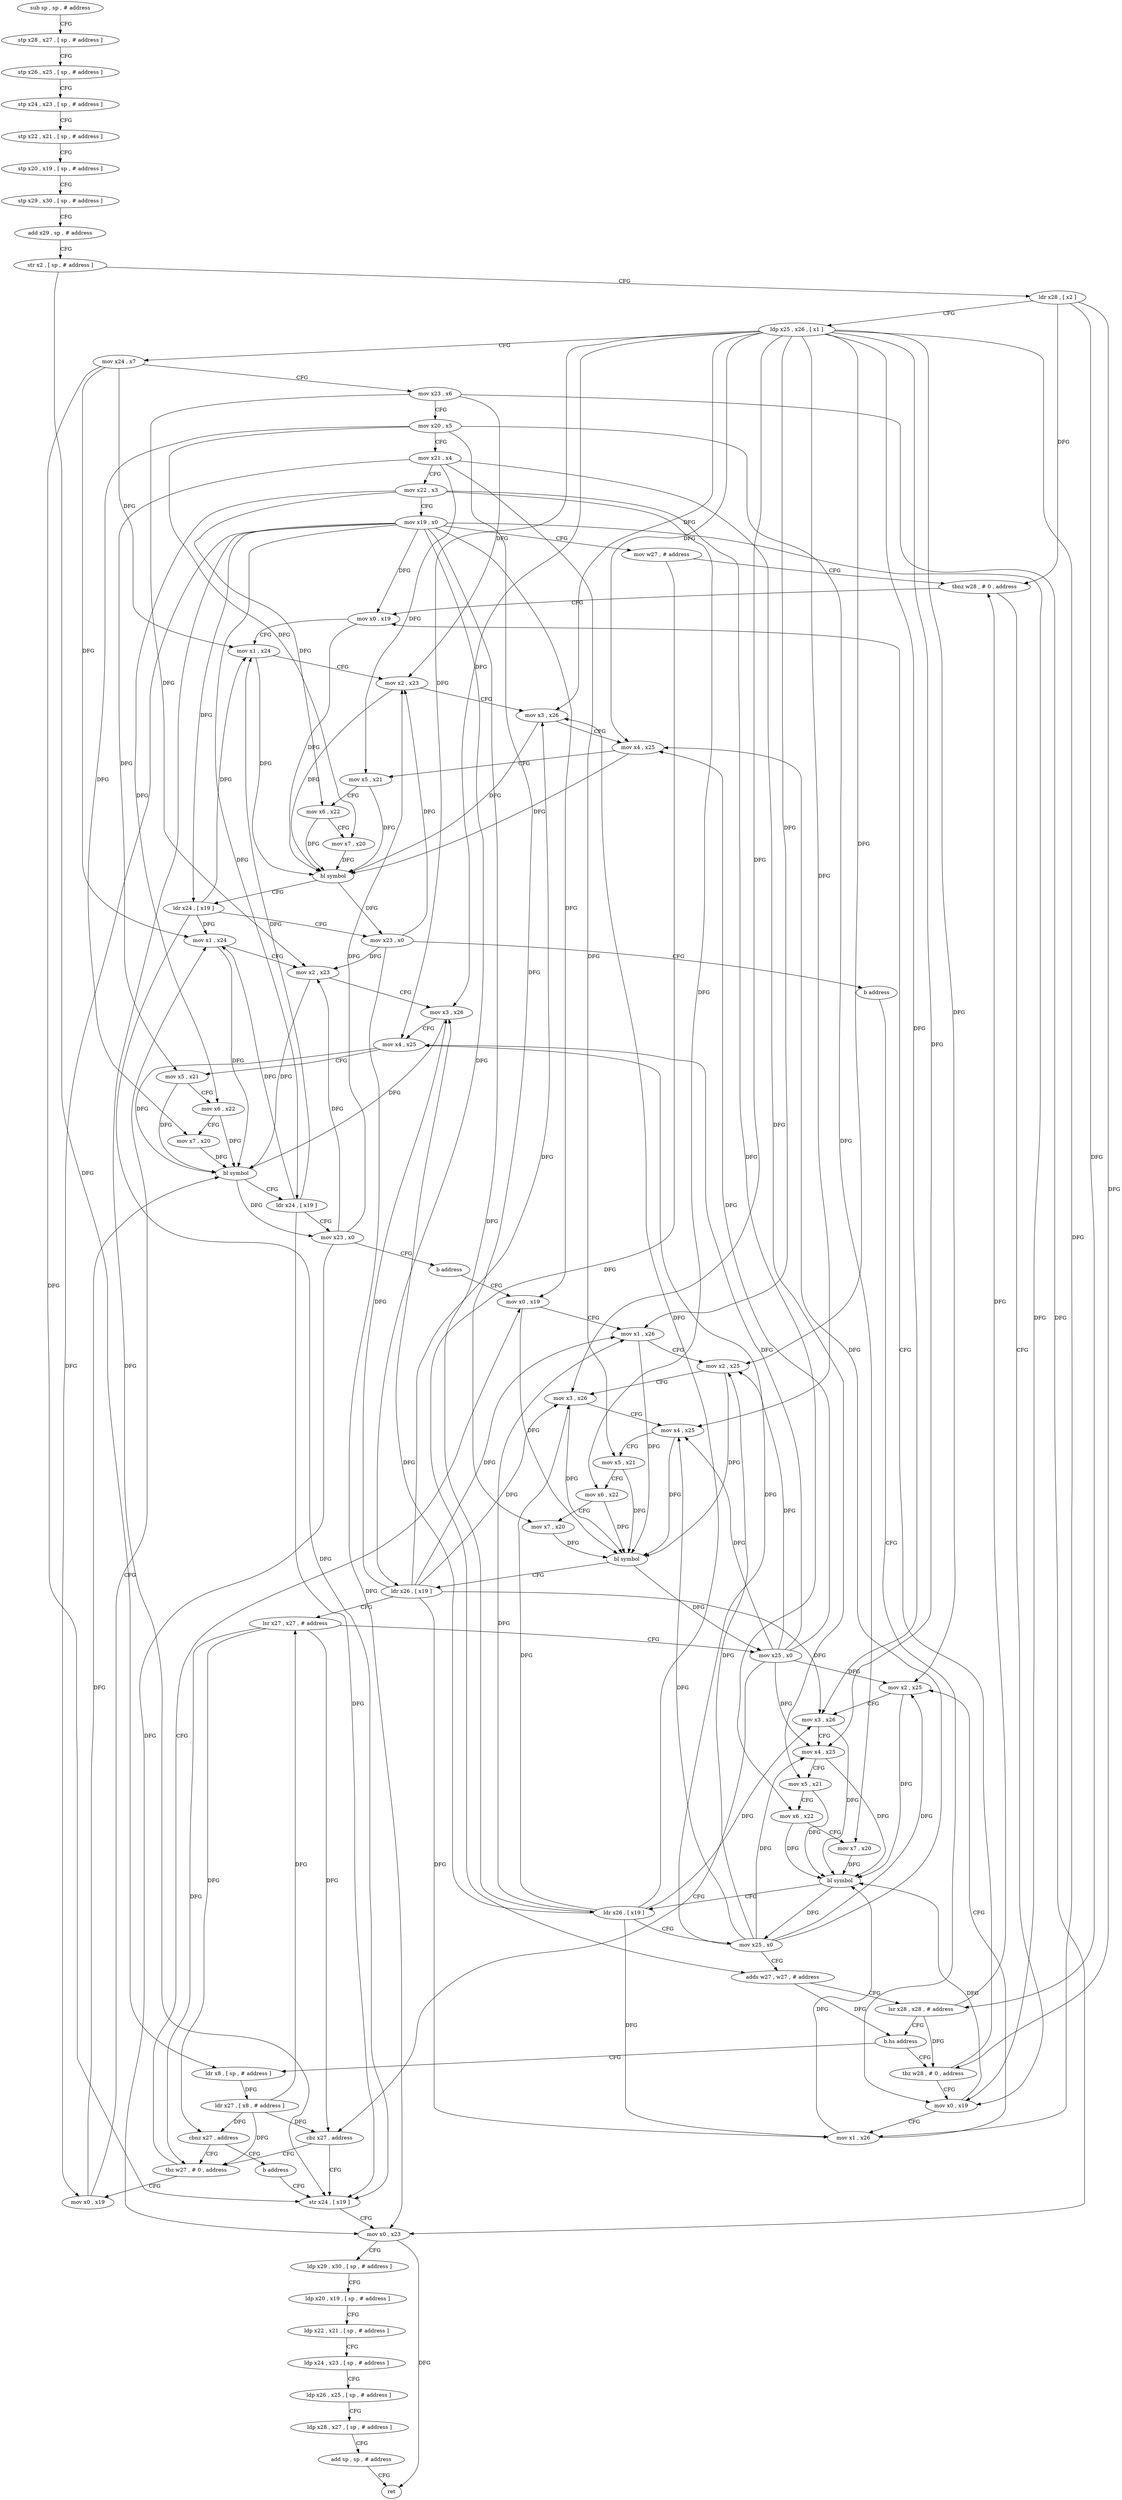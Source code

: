 digraph "func" {
"4213544" [label = "sub sp , sp , # address" ]
"4213548" [label = "stp x28 , x27 , [ sp , # address ]" ]
"4213552" [label = "stp x26 , x25 , [ sp , # address ]" ]
"4213556" [label = "stp x24 , x23 , [ sp , # address ]" ]
"4213560" [label = "stp x22 , x21 , [ sp , # address ]" ]
"4213564" [label = "stp x20 , x19 , [ sp , # address ]" ]
"4213568" [label = "stp x29 , x30 , [ sp , # address ]" ]
"4213572" [label = "add x29 , sp , # address" ]
"4213576" [label = "str x2 , [ sp , # address ]" ]
"4213580" [label = "ldr x28 , [ x2 ]" ]
"4213584" [label = "ldp x25 , x26 , [ x1 ]" ]
"4213588" [label = "mov x24 , x7" ]
"4213592" [label = "mov x23 , x6" ]
"4213596" [label = "mov x20 , x5" ]
"4213600" [label = "mov x21 , x4" ]
"4213604" [label = "mov x22 , x3" ]
"4213608" [label = "mov x19 , x0" ]
"4213612" [label = "mov w27 , # address" ]
"4213616" [label = "tbnz w28 , # 0 , address" ]
"4213680" [label = "mov x0 , x19" ]
"4213620" [label = "mov x0 , x19" ]
"4213684" [label = "mov x1 , x24" ]
"4213688" [label = "mov x2 , x23" ]
"4213692" [label = "mov x3 , x26" ]
"4213696" [label = "mov x4 , x25" ]
"4213700" [label = "mov x5 , x21" ]
"4213704" [label = "mov x6 , x22" ]
"4213708" [label = "mov x7 , x20" ]
"4213712" [label = "bl symbol" ]
"4213716" [label = "ldr x24 , [ x19 ]" ]
"4213720" [label = "mov x23 , x0" ]
"4213724" [label = "b address" ]
"4213624" [label = "mov x1 , x26" ]
"4213628" [label = "mov x2 , x25" ]
"4213632" [label = "mov x3 , x26" ]
"4213636" [label = "mov x4 , x25" ]
"4213640" [label = "mov x5 , x21" ]
"4213644" [label = "mov x6 , x22" ]
"4213648" [label = "mov x7 , x20" ]
"4213652" [label = "bl symbol" ]
"4213656" [label = "ldr x26 , [ x19 ]" ]
"4213660" [label = "mov x25 , x0" ]
"4213664" [label = "adds w27 , w27 , # address" ]
"4213668" [label = "lsr x28 , x28 , # address" ]
"4213672" [label = "b.hs address" ]
"4213728" [label = "ldr x8 , [ sp , # address ]" ]
"4213676" [label = "tbz w28 , # 0 , address" ]
"4213732" [label = "ldr x27 , [ x8 , # address ]" ]
"4213736" [label = "cbnz x27 , address" ]
"4213796" [label = "tbz w27 , # 0 , address" ]
"4213740" [label = "b address" ]
"4213744" [label = "mov x0 , x19" ]
"4213800" [label = "mov x0 , x19" ]
"4213848" [label = "str x24 , [ x19 ]" ]
"4213748" [label = "mov x1 , x26" ]
"4213752" [label = "mov x2 , x25" ]
"4213756" [label = "mov x3 , x26" ]
"4213760" [label = "mov x4 , x25" ]
"4213764" [label = "mov x5 , x21" ]
"4213768" [label = "mov x6 , x22" ]
"4213772" [label = "mov x7 , x20" ]
"4213776" [label = "bl symbol" ]
"4213780" [label = "ldr x26 , [ x19 ]" ]
"4213784" [label = "lsr x27 , x27 , # address" ]
"4213788" [label = "mov x25 , x0" ]
"4213792" [label = "cbz x27 , address" ]
"4213804" [label = "mov x1 , x24" ]
"4213808" [label = "mov x2 , x23" ]
"4213812" [label = "mov x3 , x26" ]
"4213816" [label = "mov x4 , x25" ]
"4213820" [label = "mov x5 , x21" ]
"4213824" [label = "mov x6 , x22" ]
"4213828" [label = "mov x7 , x20" ]
"4213832" [label = "bl symbol" ]
"4213836" [label = "ldr x24 , [ x19 ]" ]
"4213840" [label = "mov x23 , x0" ]
"4213844" [label = "b address" ]
"4213852" [label = "mov x0 , x23" ]
"4213856" [label = "ldp x29 , x30 , [ sp , # address ]" ]
"4213860" [label = "ldp x20 , x19 , [ sp , # address ]" ]
"4213864" [label = "ldp x22 , x21 , [ sp , # address ]" ]
"4213868" [label = "ldp x24 , x23 , [ sp , # address ]" ]
"4213872" [label = "ldp x26 , x25 , [ sp , # address ]" ]
"4213876" [label = "ldp x28 , x27 , [ sp , # address ]" ]
"4213880" [label = "add sp , sp , # address" ]
"4213884" [label = "ret" ]
"4213544" -> "4213548" [ label = "CFG" ]
"4213548" -> "4213552" [ label = "CFG" ]
"4213552" -> "4213556" [ label = "CFG" ]
"4213556" -> "4213560" [ label = "CFG" ]
"4213560" -> "4213564" [ label = "CFG" ]
"4213564" -> "4213568" [ label = "CFG" ]
"4213568" -> "4213572" [ label = "CFG" ]
"4213572" -> "4213576" [ label = "CFG" ]
"4213576" -> "4213580" [ label = "CFG" ]
"4213576" -> "4213728" [ label = "DFG" ]
"4213580" -> "4213584" [ label = "CFG" ]
"4213580" -> "4213616" [ label = "DFG" ]
"4213580" -> "4213668" [ label = "DFG" ]
"4213580" -> "4213676" [ label = "DFG" ]
"4213584" -> "4213588" [ label = "CFG" ]
"4213584" -> "4213696" [ label = "DFG" ]
"4213584" -> "4213628" [ label = "DFG" ]
"4213584" -> "4213636" [ label = "DFG" ]
"4213584" -> "4213752" [ label = "DFG" ]
"4213584" -> "4213760" [ label = "DFG" ]
"4213584" -> "4213816" [ label = "DFG" ]
"4213584" -> "4213692" [ label = "DFG" ]
"4213584" -> "4213624" [ label = "DFG" ]
"4213584" -> "4213632" [ label = "DFG" ]
"4213584" -> "4213748" [ label = "DFG" ]
"4213584" -> "4213756" [ label = "DFG" ]
"4213584" -> "4213812" [ label = "DFG" ]
"4213588" -> "4213592" [ label = "CFG" ]
"4213588" -> "4213684" [ label = "DFG" ]
"4213588" -> "4213804" [ label = "DFG" ]
"4213588" -> "4213848" [ label = "DFG" ]
"4213592" -> "4213596" [ label = "CFG" ]
"4213592" -> "4213688" [ label = "DFG" ]
"4213592" -> "4213808" [ label = "DFG" ]
"4213592" -> "4213852" [ label = "DFG" ]
"4213596" -> "4213600" [ label = "CFG" ]
"4213596" -> "4213708" [ label = "DFG" ]
"4213596" -> "4213648" [ label = "DFG" ]
"4213596" -> "4213772" [ label = "DFG" ]
"4213596" -> "4213828" [ label = "DFG" ]
"4213600" -> "4213604" [ label = "CFG" ]
"4213600" -> "4213700" [ label = "DFG" ]
"4213600" -> "4213640" [ label = "DFG" ]
"4213600" -> "4213764" [ label = "DFG" ]
"4213600" -> "4213820" [ label = "DFG" ]
"4213604" -> "4213608" [ label = "CFG" ]
"4213604" -> "4213704" [ label = "DFG" ]
"4213604" -> "4213644" [ label = "DFG" ]
"4213604" -> "4213768" [ label = "DFG" ]
"4213604" -> "4213824" [ label = "DFG" ]
"4213608" -> "4213612" [ label = "CFG" ]
"4213608" -> "4213680" [ label = "DFG" ]
"4213608" -> "4213716" [ label = "DFG" ]
"4213608" -> "4213620" [ label = "DFG" ]
"4213608" -> "4213656" [ label = "DFG" ]
"4213608" -> "4213744" [ label = "DFG" ]
"4213608" -> "4213780" [ label = "DFG" ]
"4213608" -> "4213800" [ label = "DFG" ]
"4213608" -> "4213836" [ label = "DFG" ]
"4213608" -> "4213848" [ label = "DFG" ]
"4213612" -> "4213616" [ label = "CFG" ]
"4213612" -> "4213664" [ label = "DFG" ]
"4213616" -> "4213680" [ label = "CFG" ]
"4213616" -> "4213620" [ label = "CFG" ]
"4213680" -> "4213684" [ label = "CFG" ]
"4213680" -> "4213712" [ label = "DFG" ]
"4213620" -> "4213624" [ label = "CFG" ]
"4213620" -> "4213652" [ label = "DFG" ]
"4213684" -> "4213688" [ label = "CFG" ]
"4213684" -> "4213712" [ label = "DFG" ]
"4213688" -> "4213692" [ label = "CFG" ]
"4213688" -> "4213712" [ label = "DFG" ]
"4213692" -> "4213696" [ label = "CFG" ]
"4213692" -> "4213712" [ label = "DFG" ]
"4213696" -> "4213700" [ label = "CFG" ]
"4213696" -> "4213712" [ label = "DFG" ]
"4213700" -> "4213704" [ label = "CFG" ]
"4213700" -> "4213712" [ label = "DFG" ]
"4213704" -> "4213708" [ label = "CFG" ]
"4213704" -> "4213712" [ label = "DFG" ]
"4213708" -> "4213712" [ label = "DFG" ]
"4213712" -> "4213716" [ label = "CFG" ]
"4213712" -> "4213720" [ label = "DFG" ]
"4213716" -> "4213720" [ label = "CFG" ]
"4213716" -> "4213684" [ label = "DFG" ]
"4213716" -> "4213804" [ label = "DFG" ]
"4213716" -> "4213848" [ label = "DFG" ]
"4213720" -> "4213724" [ label = "CFG" ]
"4213720" -> "4213688" [ label = "DFG" ]
"4213720" -> "4213808" [ label = "DFG" ]
"4213720" -> "4213852" [ label = "DFG" ]
"4213724" -> "4213620" [ label = "CFG" ]
"4213624" -> "4213628" [ label = "CFG" ]
"4213624" -> "4213652" [ label = "DFG" ]
"4213628" -> "4213632" [ label = "CFG" ]
"4213628" -> "4213652" [ label = "DFG" ]
"4213632" -> "4213636" [ label = "CFG" ]
"4213632" -> "4213652" [ label = "DFG" ]
"4213636" -> "4213640" [ label = "CFG" ]
"4213636" -> "4213652" [ label = "DFG" ]
"4213640" -> "4213644" [ label = "CFG" ]
"4213640" -> "4213652" [ label = "DFG" ]
"4213644" -> "4213648" [ label = "CFG" ]
"4213644" -> "4213652" [ label = "DFG" ]
"4213648" -> "4213652" [ label = "DFG" ]
"4213652" -> "4213656" [ label = "CFG" ]
"4213652" -> "4213660" [ label = "DFG" ]
"4213656" -> "4213660" [ label = "CFG" ]
"4213656" -> "4213692" [ label = "DFG" ]
"4213656" -> "4213624" [ label = "DFG" ]
"4213656" -> "4213632" [ label = "DFG" ]
"4213656" -> "4213748" [ label = "DFG" ]
"4213656" -> "4213756" [ label = "DFG" ]
"4213656" -> "4213812" [ label = "DFG" ]
"4213660" -> "4213664" [ label = "CFG" ]
"4213660" -> "4213696" [ label = "DFG" ]
"4213660" -> "4213628" [ label = "DFG" ]
"4213660" -> "4213636" [ label = "DFG" ]
"4213660" -> "4213752" [ label = "DFG" ]
"4213660" -> "4213760" [ label = "DFG" ]
"4213660" -> "4213816" [ label = "DFG" ]
"4213664" -> "4213668" [ label = "CFG" ]
"4213664" -> "4213672" [ label = "DFG" ]
"4213668" -> "4213672" [ label = "CFG" ]
"4213668" -> "4213616" [ label = "DFG" ]
"4213668" -> "4213676" [ label = "DFG" ]
"4213672" -> "4213728" [ label = "CFG" ]
"4213672" -> "4213676" [ label = "CFG" ]
"4213728" -> "4213732" [ label = "DFG" ]
"4213676" -> "4213620" [ label = "CFG" ]
"4213676" -> "4213680" [ label = "CFG" ]
"4213732" -> "4213736" [ label = "DFG" ]
"4213732" -> "4213796" [ label = "DFG" ]
"4213732" -> "4213784" [ label = "DFG" ]
"4213732" -> "4213792" [ label = "DFG" ]
"4213736" -> "4213796" [ label = "CFG" ]
"4213736" -> "4213740" [ label = "CFG" ]
"4213796" -> "4213744" [ label = "CFG" ]
"4213796" -> "4213800" [ label = "CFG" ]
"4213740" -> "4213848" [ label = "CFG" ]
"4213744" -> "4213748" [ label = "CFG" ]
"4213744" -> "4213776" [ label = "DFG" ]
"4213800" -> "4213804" [ label = "CFG" ]
"4213800" -> "4213832" [ label = "DFG" ]
"4213848" -> "4213852" [ label = "CFG" ]
"4213748" -> "4213752" [ label = "CFG" ]
"4213748" -> "4213776" [ label = "DFG" ]
"4213752" -> "4213756" [ label = "CFG" ]
"4213752" -> "4213776" [ label = "DFG" ]
"4213756" -> "4213760" [ label = "CFG" ]
"4213756" -> "4213776" [ label = "DFG" ]
"4213760" -> "4213764" [ label = "CFG" ]
"4213760" -> "4213776" [ label = "DFG" ]
"4213764" -> "4213768" [ label = "CFG" ]
"4213764" -> "4213776" [ label = "DFG" ]
"4213768" -> "4213772" [ label = "CFG" ]
"4213768" -> "4213776" [ label = "DFG" ]
"4213772" -> "4213776" [ label = "DFG" ]
"4213776" -> "4213780" [ label = "CFG" ]
"4213776" -> "4213788" [ label = "DFG" ]
"4213780" -> "4213784" [ label = "CFG" ]
"4213780" -> "4213692" [ label = "DFG" ]
"4213780" -> "4213624" [ label = "DFG" ]
"4213780" -> "4213632" [ label = "DFG" ]
"4213780" -> "4213748" [ label = "DFG" ]
"4213780" -> "4213756" [ label = "DFG" ]
"4213780" -> "4213812" [ label = "DFG" ]
"4213784" -> "4213788" [ label = "CFG" ]
"4213784" -> "4213736" [ label = "DFG" ]
"4213784" -> "4213796" [ label = "DFG" ]
"4213784" -> "4213792" [ label = "DFG" ]
"4213788" -> "4213792" [ label = "CFG" ]
"4213788" -> "4213696" [ label = "DFG" ]
"4213788" -> "4213628" [ label = "DFG" ]
"4213788" -> "4213636" [ label = "DFG" ]
"4213788" -> "4213752" [ label = "DFG" ]
"4213788" -> "4213760" [ label = "DFG" ]
"4213788" -> "4213816" [ label = "DFG" ]
"4213792" -> "4213848" [ label = "CFG" ]
"4213792" -> "4213796" [ label = "CFG" ]
"4213804" -> "4213808" [ label = "CFG" ]
"4213804" -> "4213832" [ label = "DFG" ]
"4213808" -> "4213812" [ label = "CFG" ]
"4213808" -> "4213832" [ label = "DFG" ]
"4213812" -> "4213816" [ label = "CFG" ]
"4213812" -> "4213832" [ label = "DFG" ]
"4213816" -> "4213820" [ label = "CFG" ]
"4213816" -> "4213832" [ label = "DFG" ]
"4213820" -> "4213824" [ label = "CFG" ]
"4213820" -> "4213832" [ label = "DFG" ]
"4213824" -> "4213828" [ label = "CFG" ]
"4213824" -> "4213832" [ label = "DFG" ]
"4213828" -> "4213832" [ label = "DFG" ]
"4213832" -> "4213836" [ label = "CFG" ]
"4213832" -> "4213840" [ label = "DFG" ]
"4213836" -> "4213840" [ label = "CFG" ]
"4213836" -> "4213684" [ label = "DFG" ]
"4213836" -> "4213804" [ label = "DFG" ]
"4213836" -> "4213848" [ label = "DFG" ]
"4213840" -> "4213844" [ label = "CFG" ]
"4213840" -> "4213688" [ label = "DFG" ]
"4213840" -> "4213808" [ label = "DFG" ]
"4213840" -> "4213852" [ label = "DFG" ]
"4213844" -> "4213744" [ label = "CFG" ]
"4213852" -> "4213856" [ label = "CFG" ]
"4213852" -> "4213884" [ label = "DFG" ]
"4213856" -> "4213860" [ label = "CFG" ]
"4213860" -> "4213864" [ label = "CFG" ]
"4213864" -> "4213868" [ label = "CFG" ]
"4213868" -> "4213872" [ label = "CFG" ]
"4213872" -> "4213876" [ label = "CFG" ]
"4213876" -> "4213880" [ label = "CFG" ]
"4213880" -> "4213884" [ label = "CFG" ]
}
